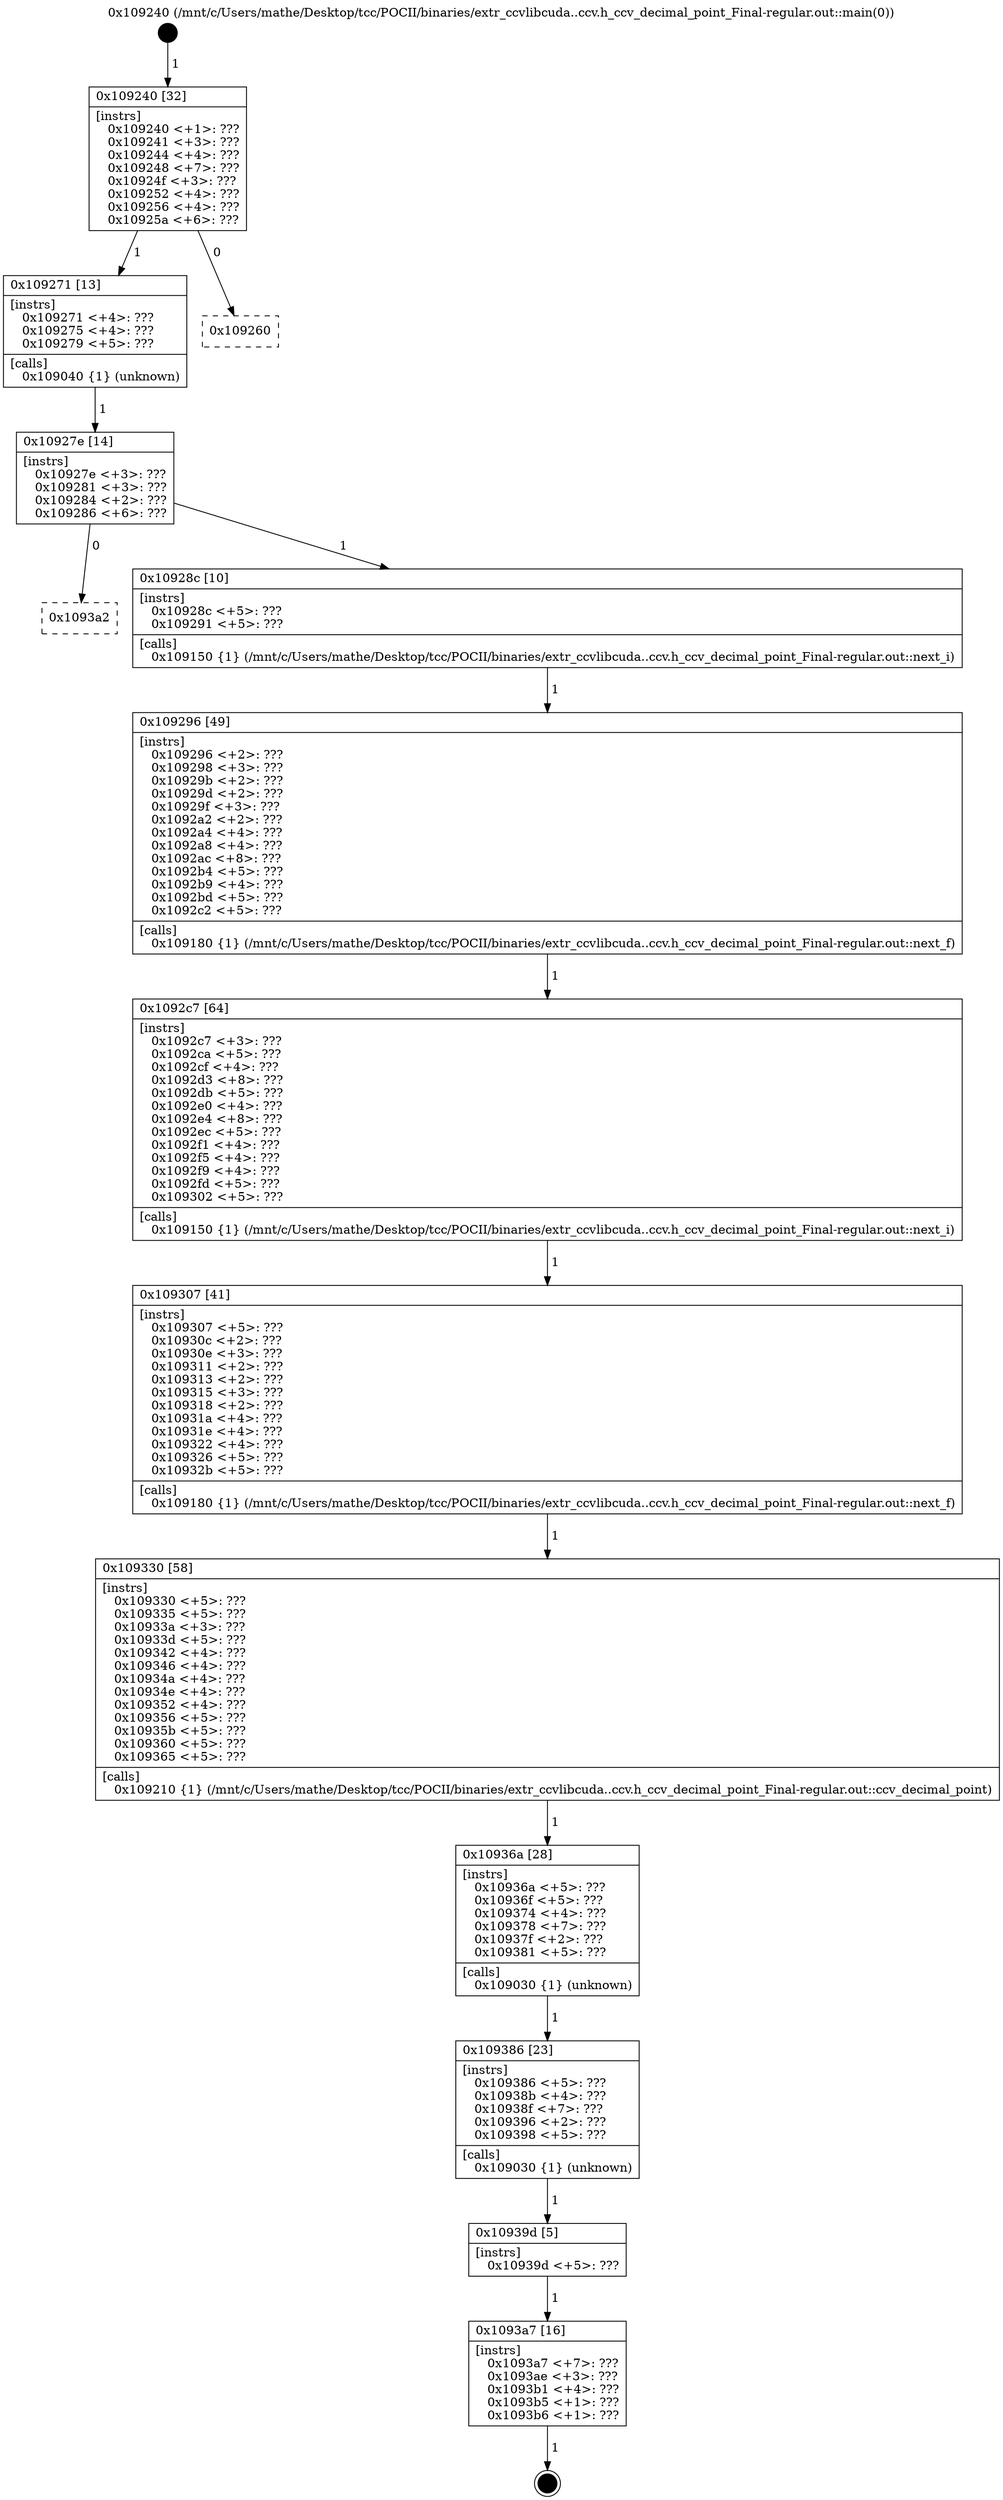 digraph "0x109240" {
  label = "0x109240 (/mnt/c/Users/mathe/Desktop/tcc/POCII/binaries/extr_ccvlibcuda..ccv.h_ccv_decimal_point_Final-regular.out::main(0))"
  labelloc = "t"
  node[shape=record]

  Entry [label="",width=0.3,height=0.3,shape=circle,fillcolor=black,style=filled]
  "0x109240" [label="{
     0x109240 [32]\l
     | [instrs]\l
     &nbsp;&nbsp;0x109240 \<+1\>: ???\l
     &nbsp;&nbsp;0x109241 \<+3\>: ???\l
     &nbsp;&nbsp;0x109244 \<+4\>: ???\l
     &nbsp;&nbsp;0x109248 \<+7\>: ???\l
     &nbsp;&nbsp;0x10924f \<+3\>: ???\l
     &nbsp;&nbsp;0x109252 \<+4\>: ???\l
     &nbsp;&nbsp;0x109256 \<+4\>: ???\l
     &nbsp;&nbsp;0x10925a \<+6\>: ???\l
  }"]
  "0x109271" [label="{
     0x109271 [13]\l
     | [instrs]\l
     &nbsp;&nbsp;0x109271 \<+4\>: ???\l
     &nbsp;&nbsp;0x109275 \<+4\>: ???\l
     &nbsp;&nbsp;0x109279 \<+5\>: ???\l
     | [calls]\l
     &nbsp;&nbsp;0x109040 \{1\} (unknown)\l
  }"]
  "0x109260" [label="{
     0x109260\l
  }", style=dashed]
  "0x10927e" [label="{
     0x10927e [14]\l
     | [instrs]\l
     &nbsp;&nbsp;0x10927e \<+3\>: ???\l
     &nbsp;&nbsp;0x109281 \<+3\>: ???\l
     &nbsp;&nbsp;0x109284 \<+2\>: ???\l
     &nbsp;&nbsp;0x109286 \<+6\>: ???\l
  }"]
  "0x1093a2" [label="{
     0x1093a2\l
  }", style=dashed]
  "0x10928c" [label="{
     0x10928c [10]\l
     | [instrs]\l
     &nbsp;&nbsp;0x10928c \<+5\>: ???\l
     &nbsp;&nbsp;0x109291 \<+5\>: ???\l
     | [calls]\l
     &nbsp;&nbsp;0x109150 \{1\} (/mnt/c/Users/mathe/Desktop/tcc/POCII/binaries/extr_ccvlibcuda..ccv.h_ccv_decimal_point_Final-regular.out::next_i)\l
  }"]
  Exit [label="",width=0.3,height=0.3,shape=circle,fillcolor=black,style=filled,peripheries=2]
  "0x109296" [label="{
     0x109296 [49]\l
     | [instrs]\l
     &nbsp;&nbsp;0x109296 \<+2\>: ???\l
     &nbsp;&nbsp;0x109298 \<+3\>: ???\l
     &nbsp;&nbsp;0x10929b \<+2\>: ???\l
     &nbsp;&nbsp;0x10929d \<+2\>: ???\l
     &nbsp;&nbsp;0x10929f \<+3\>: ???\l
     &nbsp;&nbsp;0x1092a2 \<+2\>: ???\l
     &nbsp;&nbsp;0x1092a4 \<+4\>: ???\l
     &nbsp;&nbsp;0x1092a8 \<+4\>: ???\l
     &nbsp;&nbsp;0x1092ac \<+8\>: ???\l
     &nbsp;&nbsp;0x1092b4 \<+5\>: ???\l
     &nbsp;&nbsp;0x1092b9 \<+4\>: ???\l
     &nbsp;&nbsp;0x1092bd \<+5\>: ???\l
     &nbsp;&nbsp;0x1092c2 \<+5\>: ???\l
     | [calls]\l
     &nbsp;&nbsp;0x109180 \{1\} (/mnt/c/Users/mathe/Desktop/tcc/POCII/binaries/extr_ccvlibcuda..ccv.h_ccv_decimal_point_Final-regular.out::next_f)\l
  }"]
  "0x1092c7" [label="{
     0x1092c7 [64]\l
     | [instrs]\l
     &nbsp;&nbsp;0x1092c7 \<+3\>: ???\l
     &nbsp;&nbsp;0x1092ca \<+5\>: ???\l
     &nbsp;&nbsp;0x1092cf \<+4\>: ???\l
     &nbsp;&nbsp;0x1092d3 \<+8\>: ???\l
     &nbsp;&nbsp;0x1092db \<+5\>: ???\l
     &nbsp;&nbsp;0x1092e0 \<+4\>: ???\l
     &nbsp;&nbsp;0x1092e4 \<+8\>: ???\l
     &nbsp;&nbsp;0x1092ec \<+5\>: ???\l
     &nbsp;&nbsp;0x1092f1 \<+4\>: ???\l
     &nbsp;&nbsp;0x1092f5 \<+4\>: ???\l
     &nbsp;&nbsp;0x1092f9 \<+4\>: ???\l
     &nbsp;&nbsp;0x1092fd \<+5\>: ???\l
     &nbsp;&nbsp;0x109302 \<+5\>: ???\l
     | [calls]\l
     &nbsp;&nbsp;0x109150 \{1\} (/mnt/c/Users/mathe/Desktop/tcc/POCII/binaries/extr_ccvlibcuda..ccv.h_ccv_decimal_point_Final-regular.out::next_i)\l
  }"]
  "0x109307" [label="{
     0x109307 [41]\l
     | [instrs]\l
     &nbsp;&nbsp;0x109307 \<+5\>: ???\l
     &nbsp;&nbsp;0x10930c \<+2\>: ???\l
     &nbsp;&nbsp;0x10930e \<+3\>: ???\l
     &nbsp;&nbsp;0x109311 \<+2\>: ???\l
     &nbsp;&nbsp;0x109313 \<+2\>: ???\l
     &nbsp;&nbsp;0x109315 \<+3\>: ???\l
     &nbsp;&nbsp;0x109318 \<+2\>: ???\l
     &nbsp;&nbsp;0x10931a \<+4\>: ???\l
     &nbsp;&nbsp;0x10931e \<+4\>: ???\l
     &nbsp;&nbsp;0x109322 \<+4\>: ???\l
     &nbsp;&nbsp;0x109326 \<+5\>: ???\l
     &nbsp;&nbsp;0x10932b \<+5\>: ???\l
     | [calls]\l
     &nbsp;&nbsp;0x109180 \{1\} (/mnt/c/Users/mathe/Desktop/tcc/POCII/binaries/extr_ccvlibcuda..ccv.h_ccv_decimal_point_Final-regular.out::next_f)\l
  }"]
  "0x109330" [label="{
     0x109330 [58]\l
     | [instrs]\l
     &nbsp;&nbsp;0x109330 \<+5\>: ???\l
     &nbsp;&nbsp;0x109335 \<+5\>: ???\l
     &nbsp;&nbsp;0x10933a \<+3\>: ???\l
     &nbsp;&nbsp;0x10933d \<+5\>: ???\l
     &nbsp;&nbsp;0x109342 \<+4\>: ???\l
     &nbsp;&nbsp;0x109346 \<+4\>: ???\l
     &nbsp;&nbsp;0x10934a \<+4\>: ???\l
     &nbsp;&nbsp;0x10934e \<+4\>: ???\l
     &nbsp;&nbsp;0x109352 \<+4\>: ???\l
     &nbsp;&nbsp;0x109356 \<+5\>: ???\l
     &nbsp;&nbsp;0x10935b \<+5\>: ???\l
     &nbsp;&nbsp;0x109360 \<+5\>: ???\l
     &nbsp;&nbsp;0x109365 \<+5\>: ???\l
     | [calls]\l
     &nbsp;&nbsp;0x109210 \{1\} (/mnt/c/Users/mathe/Desktop/tcc/POCII/binaries/extr_ccvlibcuda..ccv.h_ccv_decimal_point_Final-regular.out::ccv_decimal_point)\l
  }"]
  "0x10936a" [label="{
     0x10936a [28]\l
     | [instrs]\l
     &nbsp;&nbsp;0x10936a \<+5\>: ???\l
     &nbsp;&nbsp;0x10936f \<+5\>: ???\l
     &nbsp;&nbsp;0x109374 \<+4\>: ???\l
     &nbsp;&nbsp;0x109378 \<+7\>: ???\l
     &nbsp;&nbsp;0x10937f \<+2\>: ???\l
     &nbsp;&nbsp;0x109381 \<+5\>: ???\l
     | [calls]\l
     &nbsp;&nbsp;0x109030 \{1\} (unknown)\l
  }"]
  "0x109386" [label="{
     0x109386 [23]\l
     | [instrs]\l
     &nbsp;&nbsp;0x109386 \<+5\>: ???\l
     &nbsp;&nbsp;0x10938b \<+4\>: ???\l
     &nbsp;&nbsp;0x10938f \<+7\>: ???\l
     &nbsp;&nbsp;0x109396 \<+2\>: ???\l
     &nbsp;&nbsp;0x109398 \<+5\>: ???\l
     | [calls]\l
     &nbsp;&nbsp;0x109030 \{1\} (unknown)\l
  }"]
  "0x10939d" [label="{
     0x10939d [5]\l
     | [instrs]\l
     &nbsp;&nbsp;0x10939d \<+5\>: ???\l
  }"]
  "0x1093a7" [label="{
     0x1093a7 [16]\l
     | [instrs]\l
     &nbsp;&nbsp;0x1093a7 \<+7\>: ???\l
     &nbsp;&nbsp;0x1093ae \<+3\>: ???\l
     &nbsp;&nbsp;0x1093b1 \<+4\>: ???\l
     &nbsp;&nbsp;0x1093b5 \<+1\>: ???\l
     &nbsp;&nbsp;0x1093b6 \<+1\>: ???\l
  }"]
  Entry -> "0x109240" [label=" 1"]
  "0x109240" -> "0x109271" [label=" 1"]
  "0x109240" -> "0x109260" [label=" 0"]
  "0x109271" -> "0x10927e" [label=" 1"]
  "0x10927e" -> "0x1093a2" [label=" 0"]
  "0x10927e" -> "0x10928c" [label=" 1"]
  "0x1093a7" -> Exit [label=" 1"]
  "0x10928c" -> "0x109296" [label=" 1"]
  "0x109296" -> "0x1092c7" [label=" 1"]
  "0x1092c7" -> "0x109307" [label=" 1"]
  "0x109307" -> "0x109330" [label=" 1"]
  "0x109330" -> "0x10936a" [label=" 1"]
  "0x10936a" -> "0x109386" [label=" 1"]
  "0x109386" -> "0x10939d" [label=" 1"]
  "0x10939d" -> "0x1093a7" [label=" 1"]
}
